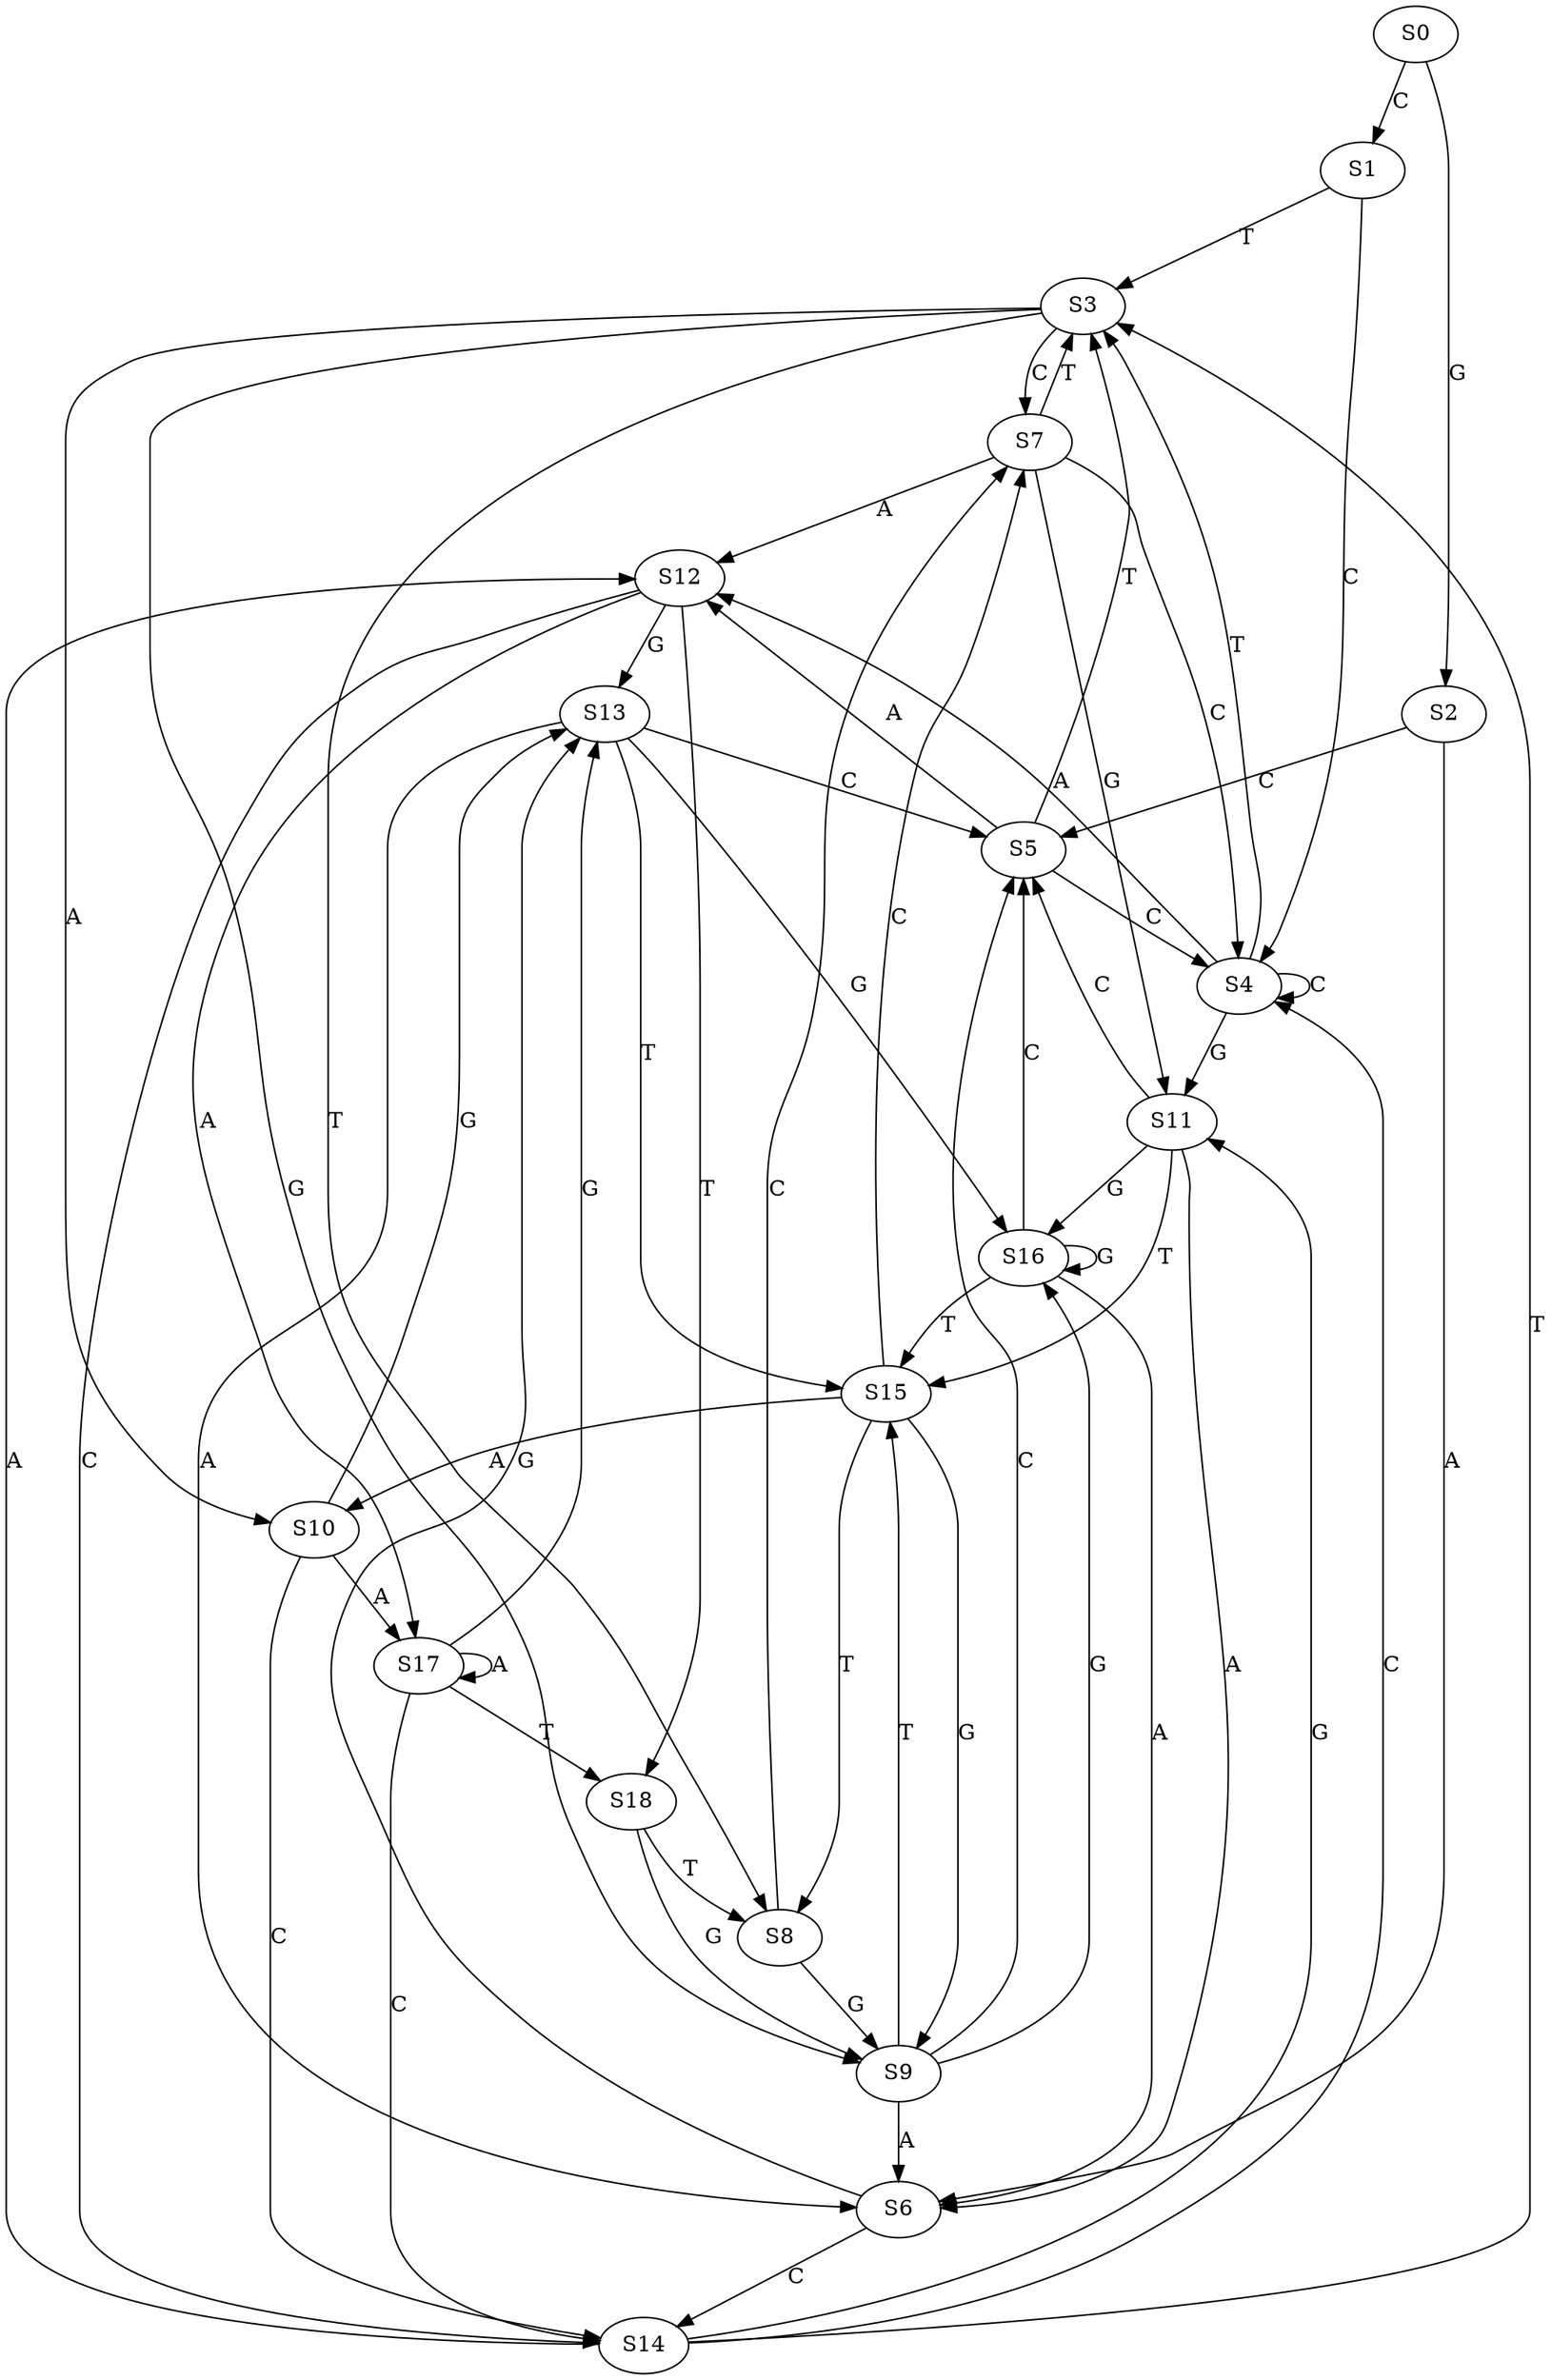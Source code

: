 strict digraph  {
	S0 -> S1 [ label = C ];
	S0 -> S2 [ label = G ];
	S1 -> S3 [ label = T ];
	S1 -> S4 [ label = C ];
	S2 -> S5 [ label = C ];
	S2 -> S6 [ label = A ];
	S3 -> S7 [ label = C ];
	S3 -> S8 [ label = T ];
	S3 -> S9 [ label = G ];
	S3 -> S10 [ label = A ];
	S4 -> S11 [ label = G ];
	S4 -> S3 [ label = T ];
	S4 -> S4 [ label = C ];
	S4 -> S12 [ label = A ];
	S5 -> S4 [ label = C ];
	S5 -> S3 [ label = T ];
	S5 -> S12 [ label = A ];
	S6 -> S13 [ label = G ];
	S6 -> S14 [ label = C ];
	S7 -> S12 [ label = A ];
	S7 -> S11 [ label = G ];
	S7 -> S4 [ label = C ];
	S7 -> S3 [ label = T ];
	S8 -> S9 [ label = G ];
	S8 -> S7 [ label = C ];
	S9 -> S5 [ label = C ];
	S9 -> S15 [ label = T ];
	S9 -> S6 [ label = A ];
	S9 -> S16 [ label = G ];
	S10 -> S13 [ label = G ];
	S10 -> S14 [ label = C ];
	S10 -> S17 [ label = A ];
	S11 -> S16 [ label = G ];
	S11 -> S6 [ label = A ];
	S11 -> S5 [ label = C ];
	S11 -> S15 [ label = T ];
	S12 -> S17 [ label = A ];
	S12 -> S13 [ label = G ];
	S12 -> S14 [ label = C ];
	S12 -> S18 [ label = T ];
	S13 -> S16 [ label = G ];
	S13 -> S6 [ label = A ];
	S13 -> S15 [ label = T ];
	S13 -> S5 [ label = C ];
	S14 -> S11 [ label = G ];
	S14 -> S4 [ label = C ];
	S14 -> S3 [ label = T ];
	S14 -> S12 [ label = A ];
	S15 -> S10 [ label = A ];
	S15 -> S7 [ label = C ];
	S15 -> S9 [ label = G ];
	S15 -> S8 [ label = T ];
	S16 -> S15 [ label = T ];
	S16 -> S6 [ label = A ];
	S16 -> S5 [ label = C ];
	S16 -> S16 [ label = G ];
	S17 -> S13 [ label = G ];
	S17 -> S14 [ label = C ];
	S17 -> S18 [ label = T ];
	S17 -> S17 [ label = A ];
	S18 -> S9 [ label = G ];
	S18 -> S8 [ label = T ];
}

